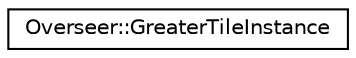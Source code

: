 digraph "Graphical Class Hierarchy"
{
  edge [fontname="Helvetica",fontsize="10",labelfontname="Helvetica",labelfontsize="10"];
  node [fontname="Helvetica",fontsize="10",shape=record];
  rankdir="LR";
  Node1 [label="Overseer::GreaterTileInstance",height=0.2,width=0.4,color="black", fillcolor="white", style="filled",URL="$structOverseer_1_1GreaterTileInstance.html",tooltip="sort on distance to nerearest unpathable. "];
}
